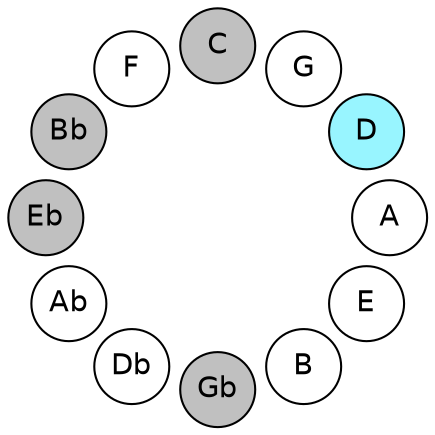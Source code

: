 
graph {

layout = circo;
mindist = .1

node [shape = circle, fontname = Helvetica, margin = 0, style = filled]
edge [style=invis]

subgraph 1 {
	E -- B -- Gb -- Db -- Ab -- Eb -- Bb -- F -- C -- G -- D -- A -- E
}

E [fillcolor = white];
B [fillcolor = white];
Gb [fillcolor = gray];
Db [fillcolor = white];
Ab [fillcolor = white];
Eb [fillcolor = gray];
Bb [fillcolor = gray];
F [fillcolor = white];
C [fillcolor = gray];
G [fillcolor = white];
D [fillcolor = cadetblue1];
A [fillcolor = white];
}
